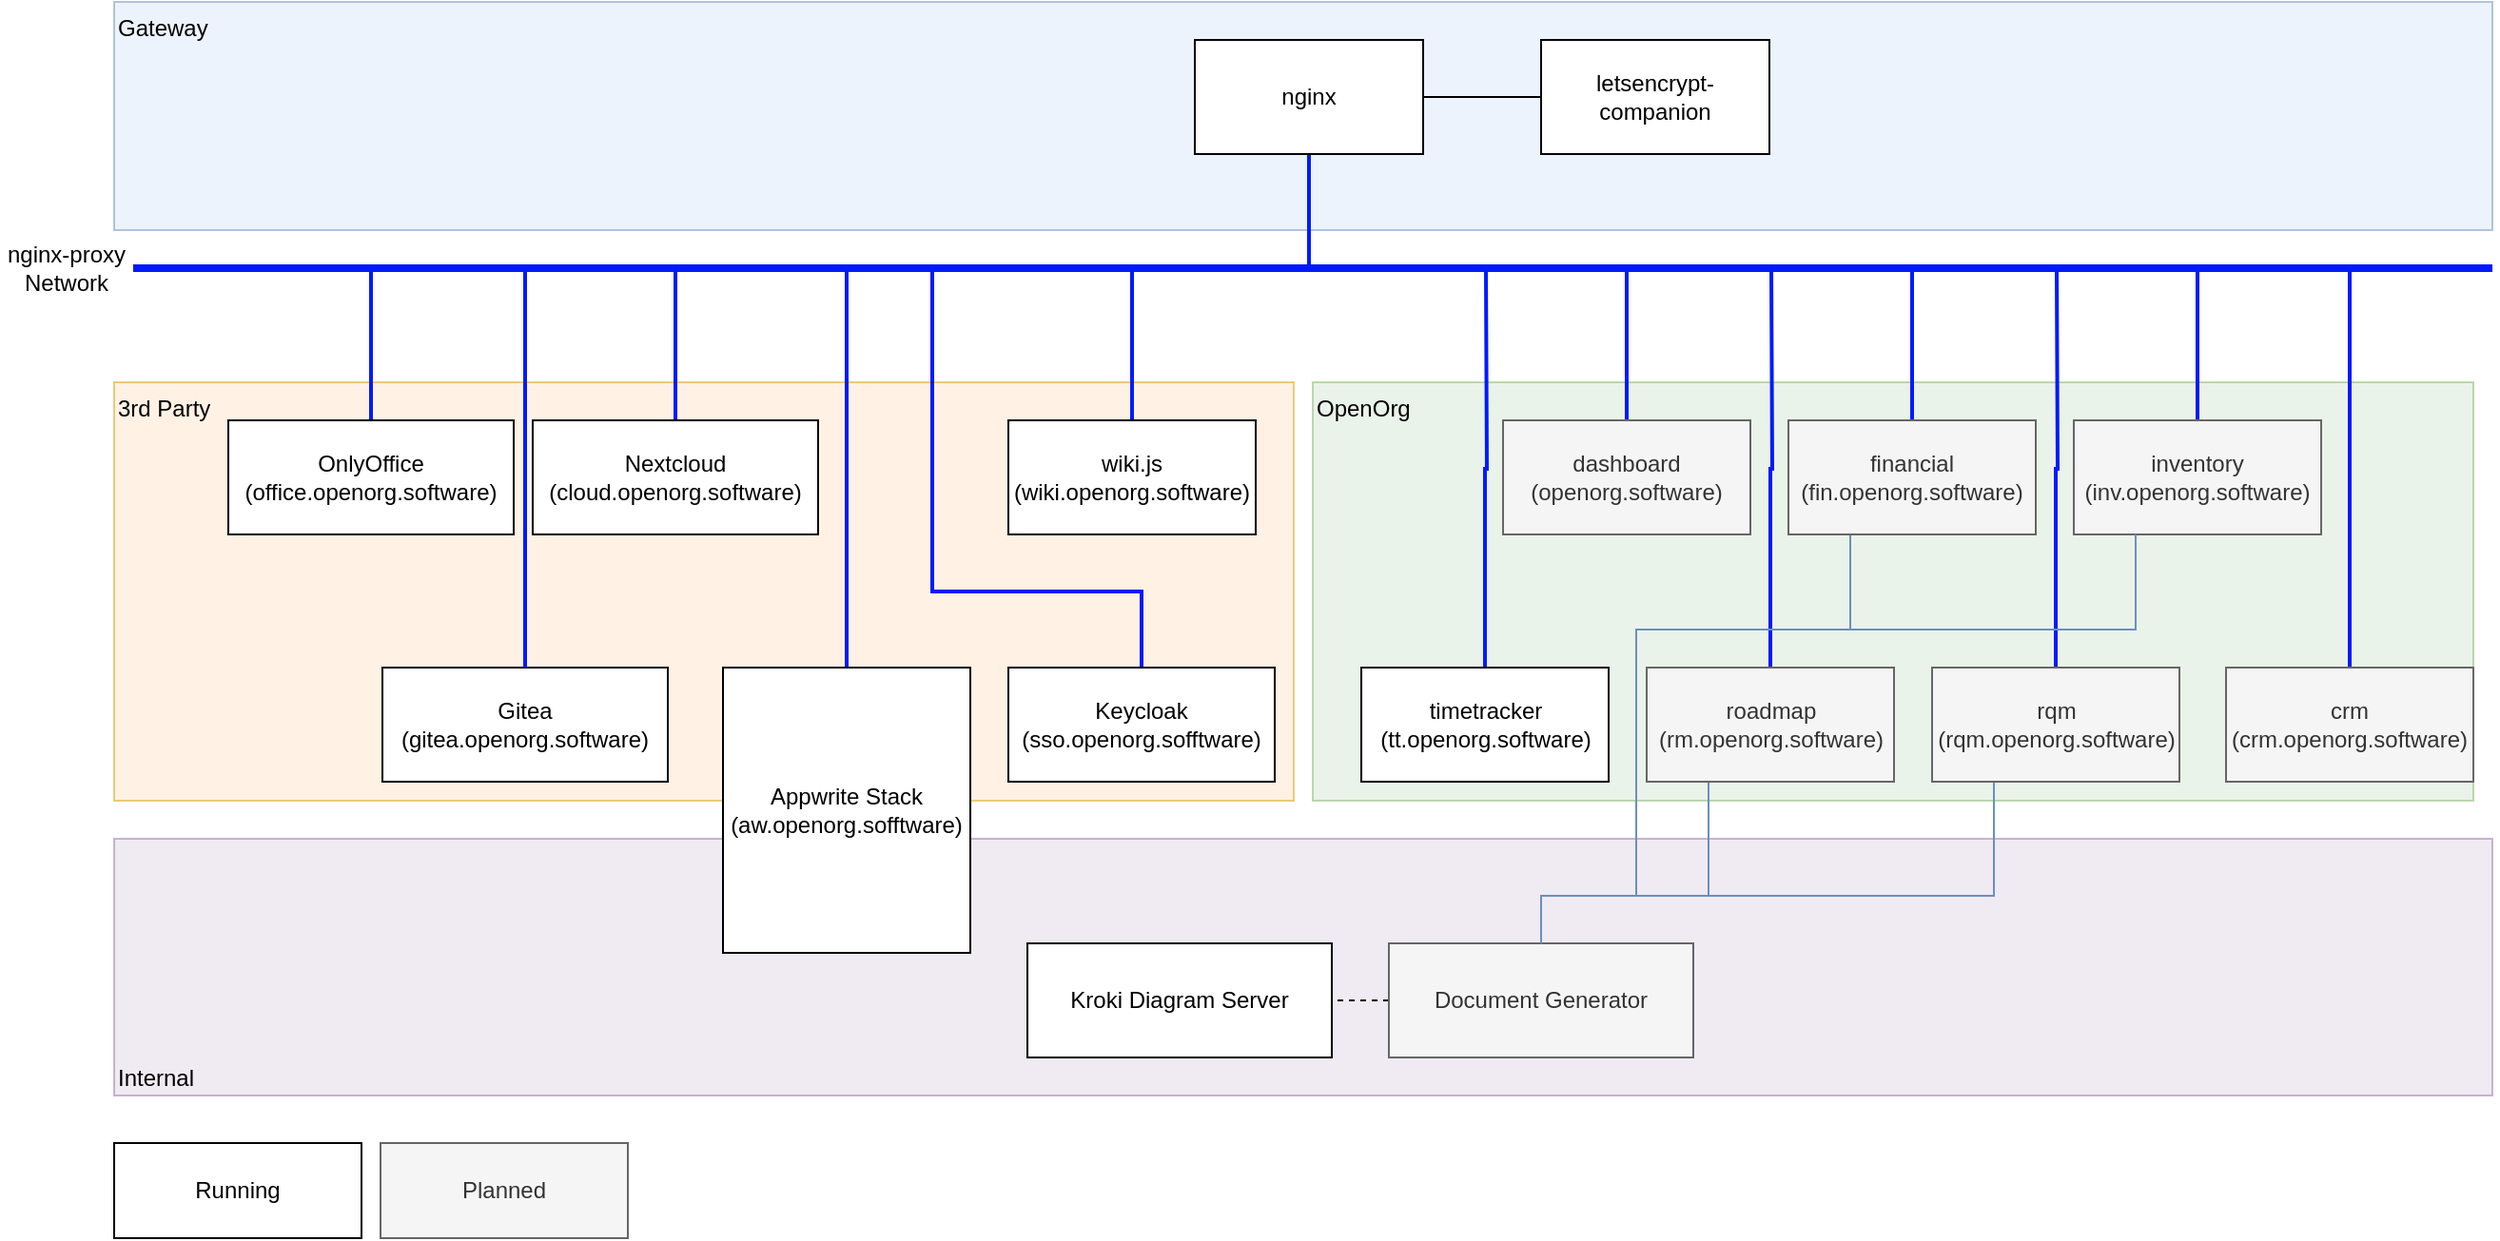 <mxfile version="14.4.3" type="device"><diagram id="NVF5KnnwLWZ23T1K3o76" name="Seite-1"><mxGraphModel dx="2926" dy="1657" grid="1" gridSize="10" guides="1" tooltips="1" connect="1" arrows="1" fold="1" page="1" pageScale="1" pageWidth="827" pageHeight="1169" math="0" shadow="0"><root><mxCell id="0"/><mxCell id="1" parent="0"/><mxCell id="IIYthNdq82t04iLLQBB_-1" value="Internal" style="rounded=0;whiteSpace=wrap;html=1;align=left;verticalAlign=bottom;opacity=50;fillColor=#e1d5e7;strokeColor=#9673a6;" parent="1" vertex="1"><mxGeometry x="250" y="490" width="1250" height="135" as="geometry"/></mxCell><mxCell id="fnUVOKkq8MFLPM2zdH6A-6" value="Gateway" style="rounded=0;whiteSpace=wrap;html=1;align=left;verticalAlign=top;fillColor=#dae8fc;strokeColor=#6c8ebf;opacity=50;" parent="1" vertex="1"><mxGeometry x="250" y="50" width="1250" height="120" as="geometry"/></mxCell><mxCell id="fnUVOKkq8MFLPM2zdH6A-4" value="OpenOrg" style="rounded=0;whiteSpace=wrap;html=1;align=left;verticalAlign=top;opacity=50;fillColor=#d5e8d4;strokeColor=#82b366;" parent="1" vertex="1"><mxGeometry x="880" y="250" width="610" height="220" as="geometry"/></mxCell><mxCell id="fnUVOKkq8MFLPM2zdH6A-3" value="3rd Party" style="rounded=0;whiteSpace=wrap;html=1;align=left;verticalAlign=top;opacity=50;fillColor=#ffe6cc;strokeColor=#d79b00;" parent="1" vertex="1"><mxGeometry x="250" y="250" width="620" height="220" as="geometry"/></mxCell><mxCell id="0bxoFhyXgfgk3MIaRMCo-9" style="edgeStyle=orthogonalEdgeStyle;rounded=0;orthogonalLoop=1;jettySize=auto;html=1;exitX=0.5;exitY=0;exitDx=0;exitDy=0;endArrow=none;endFill=0;strokeColor=#001AFF;strokeWidth=2;" parent="1" source="fnUVOKkq8MFLPM2zdH6A-1" edge="1"><mxGeometry relative="1" as="geometry"><mxPoint x="635" y="190" as="targetPoint"/></mxGeometry></mxCell><mxCell id="fnUVOKkq8MFLPM2zdH6A-1" value="Appwrite Stack&lt;br&gt;(aw.openorg.sofftware)" style="rounded=0;whiteSpace=wrap;html=1;" parent="1" vertex="1"><mxGeometry x="570" y="400" width="130" height="150" as="geometry"/></mxCell><mxCell id="0bxoFhyXgfgk3MIaRMCo-17" style="edgeStyle=orthogonalEdgeStyle;rounded=0;orthogonalLoop=1;jettySize=auto;html=1;exitX=0.5;exitY=0;exitDx=0;exitDy=0;endArrow=none;endFill=0;strokeColor=#001AFF;strokeWidth=2;" parent="1" source="fnUVOKkq8MFLPM2zdH6A-2" edge="1"><mxGeometry relative="1" as="geometry"><mxPoint x="971" y="190" as="targetPoint"/></mxGeometry></mxCell><mxCell id="fnUVOKkq8MFLPM2zdH6A-2" value="timetracker&lt;br&gt;(tt.openorg.software)" style="rounded=0;whiteSpace=wrap;html=1;" parent="1" vertex="1"><mxGeometry x="905.5" y="400" width="130" height="60" as="geometry"/></mxCell><mxCell id="fnUVOKkq8MFLPM2zdH6A-8" style="edgeStyle=orthogonalEdgeStyle;rounded=0;orthogonalLoop=1;jettySize=auto;html=1;exitX=1;exitY=0.5;exitDx=0;exitDy=0;entryX=0;entryY=0.5;entryDx=0;entryDy=0;endArrow=none;endFill=0;" parent="1" source="fnUVOKkq8MFLPM2zdH6A-5" target="fnUVOKkq8MFLPM2zdH6A-7" edge="1"><mxGeometry relative="1" as="geometry"/></mxCell><mxCell id="0bxoFhyXgfgk3MIaRMCo-18" style="edgeStyle=orthogonalEdgeStyle;rounded=0;orthogonalLoop=1;jettySize=auto;html=1;exitX=0.5;exitY=1;exitDx=0;exitDy=0;endArrow=none;endFill=0;strokeColor=#001AFF;strokeWidth=2;" parent="1" source="fnUVOKkq8MFLPM2zdH6A-5" edge="1"><mxGeometry relative="1" as="geometry"><mxPoint x="878" y="190" as="targetPoint"/></mxGeometry></mxCell><mxCell id="fnUVOKkq8MFLPM2zdH6A-5" value="nginx" style="rounded=0;whiteSpace=wrap;html=1;" parent="1" vertex="1"><mxGeometry x="818" y="70" width="120" height="60" as="geometry"/></mxCell><mxCell id="fnUVOKkq8MFLPM2zdH6A-7" value="letsencrypt-companion" style="rounded=0;whiteSpace=wrap;html=1;" parent="1" vertex="1"><mxGeometry x="1000" y="70" width="120" height="60" as="geometry"/></mxCell><mxCell id="0bxoFhyXgfgk3MIaRMCo-10" style="edgeStyle=orthogonalEdgeStyle;rounded=0;orthogonalLoop=1;jettySize=auto;html=1;exitX=0.5;exitY=0;exitDx=0;exitDy=0;endArrow=none;endFill=0;strokeColor=#001AFF;strokeWidth=2;" parent="1" source="IIYthNdq82t04iLLQBB_-2" edge="1"><mxGeometry relative="1" as="geometry"><mxPoint x="680" y="190" as="targetPoint"/><Array as="points"><mxPoint x="790" y="360"/><mxPoint x="680" y="360"/></Array></mxGeometry></mxCell><mxCell id="IIYthNdq82t04iLLQBB_-2" value="Keycloak&lt;br&gt;(sso.openorg.sofftware)" style="rounded=0;whiteSpace=wrap;html=1;" parent="1" vertex="1"><mxGeometry x="720" y="400" width="140" height="60" as="geometry"/></mxCell><mxCell id="IIYthNdq82t04iLLQBB_-3" value="Kroki Diagram Server" style="rounded=0;whiteSpace=wrap;html=1;" parent="1" vertex="1"><mxGeometry x="730" y="545" width="160" height="60" as="geometry"/></mxCell><mxCell id="f_PxtUMd_-kpLIVHqvPO-4" style="edgeStyle=orthogonalEdgeStyle;rounded=0;orthogonalLoop=1;jettySize=auto;html=1;exitX=0.25;exitY=1;exitDx=0;exitDy=0;entryX=0.5;entryY=0;entryDx=0;entryDy=0;endArrow=none;endFill=0;fillColor=#dae8fc;strokeColor=#6c8ebf;" parent="1" source="IIYthNdq82t04iLLQBB_-4" target="f_PxtUMd_-kpLIVHqvPO-2" edge="1"><mxGeometry relative="1" as="geometry"><Array as="points"><mxPoint x="1088" y="520"/><mxPoint x="1000" y="520"/></Array></mxGeometry></mxCell><mxCell id="0bxoFhyXgfgk3MIaRMCo-16" style="edgeStyle=orthogonalEdgeStyle;rounded=0;orthogonalLoop=1;jettySize=auto;html=1;exitX=0.5;exitY=0;exitDx=0;exitDy=0;endArrow=none;endFill=0;strokeColor=#001AFF;strokeWidth=2;" parent="1" source="IIYthNdq82t04iLLQBB_-4" edge="1"><mxGeometry relative="1" as="geometry"><mxPoint x="1121" y="190" as="targetPoint"/></mxGeometry></mxCell><mxCell id="IIYthNdq82t04iLLQBB_-4" value="roadmap&lt;br&gt;(rm.openorg.software)" style="rounded=0;whiteSpace=wrap;html=1;fillColor=#f5f5f5;strokeColor=#666666;fontColor=#333333;" parent="1" vertex="1"><mxGeometry x="1055.5" y="400" width="130" height="60" as="geometry"/></mxCell><mxCell id="f_PxtUMd_-kpLIVHqvPO-5" style="edgeStyle=orthogonalEdgeStyle;rounded=0;orthogonalLoop=1;jettySize=auto;html=1;exitX=0.25;exitY=1;exitDx=0;exitDy=0;entryX=0.5;entryY=0;entryDx=0;entryDy=0;endArrow=none;endFill=0;fillColor=#dae8fc;strokeColor=#6c8ebf;" parent="1" source="IIYthNdq82t04iLLQBB_-9" target="f_PxtUMd_-kpLIVHqvPO-2" edge="1"><mxGeometry relative="1" as="geometry"><Array as="points"><mxPoint x="1238" y="520"/><mxPoint x="1000" y="520"/></Array></mxGeometry></mxCell><mxCell id="0bxoFhyXgfgk3MIaRMCo-15" style="edgeStyle=orthogonalEdgeStyle;rounded=0;orthogonalLoop=1;jettySize=auto;html=1;exitX=0.5;exitY=0;exitDx=0;exitDy=0;endArrow=none;endFill=0;strokeColor=#001AFF;strokeWidth=2;" parent="1" source="IIYthNdq82t04iLLQBB_-9" edge="1"><mxGeometry relative="1" as="geometry"><mxPoint x="1271" y="190" as="targetPoint"/></mxGeometry></mxCell><mxCell id="IIYthNdq82t04iLLQBB_-9" value="rqm&lt;br&gt;(rqm.openorg.software)" style="rounded=0;whiteSpace=wrap;html=1;fillColor=#f5f5f5;strokeColor=#666666;fontColor=#333333;" parent="1" vertex="1"><mxGeometry x="1205.5" y="400" width="130" height="60" as="geometry"/></mxCell><mxCell id="0bxoFhyXgfgk3MIaRMCo-11" style="edgeStyle=orthogonalEdgeStyle;rounded=0;orthogonalLoop=1;jettySize=auto;html=1;exitX=0.5;exitY=0;exitDx=0;exitDy=0;endArrow=none;endFill=0;strokeColor=#001AFF;strokeWidth=2;" parent="1" source="IIYthNdq82t04iLLQBB_-11" edge="1"><mxGeometry relative="1" as="geometry"><mxPoint x="1045" y="190" as="targetPoint"/></mxGeometry></mxCell><mxCell id="IIYthNdq82t04iLLQBB_-11" value="dashboard&lt;br&gt;(openorg.software)" style="rounded=0;whiteSpace=wrap;html=1;sketch=0;glass=0;fillColor=#f5f5f5;strokeColor=#666666;fontColor=#333333;" parent="1" vertex="1"><mxGeometry x="980" y="270" width="130" height="60" as="geometry"/></mxCell><mxCell id="0bxoFhyXgfgk3MIaRMCo-14" style="edgeStyle=orthogonalEdgeStyle;rounded=0;orthogonalLoop=1;jettySize=auto;html=1;exitX=0.5;exitY=0;exitDx=0;exitDy=0;endArrow=none;endFill=0;strokeColor=#001AFF;strokeWidth=2;" parent="1" source="IIYthNdq82t04iLLQBB_-14" edge="1"><mxGeometry relative="1" as="geometry"><mxPoint x="1425" y="190" as="targetPoint"/></mxGeometry></mxCell><mxCell id="IIYthNdq82t04iLLQBB_-14" value="crm&lt;br&gt;(crm.openorg.software)" style="rounded=0;whiteSpace=wrap;html=1;fillColor=#f5f5f5;strokeColor=#666666;fontColor=#333333;" parent="1" vertex="1"><mxGeometry x="1360" y="400" width="130" height="60" as="geometry"/></mxCell><mxCell id="IIYthNdq82t04iLLQBB_-16" value="Running" style="rounded=0;whiteSpace=wrap;html=1;" parent="1" vertex="1"><mxGeometry x="250" y="650" width="130" height="50" as="geometry"/></mxCell><mxCell id="IIYthNdq82t04iLLQBB_-17" value="Planned" style="rounded=0;whiteSpace=wrap;html=1;fillColor=#f5f5f5;strokeColor=#666666;fontColor=#333333;" parent="1" vertex="1"><mxGeometry x="390" y="650" width="130" height="50" as="geometry"/></mxCell><mxCell id="f_PxtUMd_-kpLIVHqvPO-3" style="edgeStyle=orthogonalEdgeStyle;rounded=0;orthogonalLoop=1;jettySize=auto;html=1;exitX=0.25;exitY=1;exitDx=0;exitDy=0;endArrow=none;endFill=0;fillColor=#dae8fc;strokeColor=#6c8ebf;entryX=0.5;entryY=0;entryDx=0;entryDy=0;" parent="1" source="IIYthNdq82t04iLLQBB_-18" target="f_PxtUMd_-kpLIVHqvPO-2" edge="1"><mxGeometry relative="1" as="geometry"><Array as="points"><mxPoint x="1162" y="380"/><mxPoint x="1050" y="380"/><mxPoint x="1050" y="520"/><mxPoint x="1000" y="520"/></Array></mxGeometry></mxCell><mxCell id="0bxoFhyXgfgk3MIaRMCo-12" style="edgeStyle=orthogonalEdgeStyle;rounded=0;orthogonalLoop=1;jettySize=auto;html=1;exitX=0.5;exitY=0;exitDx=0;exitDy=0;endArrow=none;endFill=0;strokeColor=#001AFF;strokeWidth=2;" parent="1" source="IIYthNdq82t04iLLQBB_-18" edge="1"><mxGeometry relative="1" as="geometry"><mxPoint x="1195" y="190" as="targetPoint"/></mxGeometry></mxCell><mxCell id="IIYthNdq82t04iLLQBB_-18" value="financial&lt;br&gt;(fin.openorg.software)" style="rounded=0;whiteSpace=wrap;html=1;fillColor=#f5f5f5;strokeColor=#666666;fontColor=#333333;" parent="1" vertex="1"><mxGeometry x="1130" y="270" width="130" height="60" as="geometry"/></mxCell><mxCell id="0bxoFhyXgfgk3MIaRMCo-13" style="edgeStyle=orthogonalEdgeStyle;rounded=0;orthogonalLoop=1;jettySize=auto;html=1;exitX=0.5;exitY=0;exitDx=0;exitDy=0;endArrow=none;endFill=0;strokeColor=#001AFF;strokeWidth=2;" parent="1" source="cbKJFvCkpZ3SDHSSV4CK-2" edge="1"><mxGeometry relative="1" as="geometry"><mxPoint x="1345" y="190" as="targetPoint"/></mxGeometry></mxCell><mxCell id="cbKJFvCkpZ3SDHSSV4CK-2" value="inventory&lt;br&gt;(inv.openorg.software)" style="rounded=0;whiteSpace=wrap;html=1;fillColor=#f5f5f5;strokeColor=#666666;fontColor=#333333;" parent="1" vertex="1"><mxGeometry x="1280" y="270" width="130" height="60" as="geometry"/></mxCell><mxCell id="NgavVHhnIhEZqsdHGK2R-2" style="edgeStyle=orthogonalEdgeStyle;rounded=0;orthogonalLoop=1;jettySize=auto;html=1;exitX=0;exitY=0.5;exitDx=0;exitDy=0;entryX=1;entryY=0.5;entryDx=0;entryDy=0;endArrow=none;endFill=0;dashed=1;" parent="1" source="f_PxtUMd_-kpLIVHqvPO-2" target="IIYthNdq82t04iLLQBB_-3" edge="1"><mxGeometry relative="1" as="geometry"/></mxCell><mxCell id="f_PxtUMd_-kpLIVHqvPO-2" value="Document Generator" style="rounded=0;whiteSpace=wrap;html=1;fillColor=#f5f5f5;strokeColor=#666666;fontColor=#333333;" parent="1" vertex="1"><mxGeometry x="920" y="545" width="160" height="60" as="geometry"/></mxCell><mxCell id="0bxoFhyXgfgk3MIaRMCo-8" style="edgeStyle=orthogonalEdgeStyle;rounded=0;orthogonalLoop=1;jettySize=auto;html=1;exitX=0.5;exitY=0;exitDx=0;exitDy=0;endArrow=none;endFill=0;strokeColor=#001AFF;strokeWidth=2;" parent="1" source="f_PxtUMd_-kpLIVHqvPO-6" edge="1"><mxGeometry relative="1" as="geometry"><mxPoint x="785" y="190" as="targetPoint"/></mxGeometry></mxCell><mxCell id="f_PxtUMd_-kpLIVHqvPO-6" value="wiki.js&lt;br&gt;(wiki.openorg.software)" style="rounded=0;whiteSpace=wrap;html=1;" parent="1" vertex="1"><mxGeometry x="720" y="270" width="130" height="60" as="geometry"/></mxCell><mxCell id="NgavVHhnIhEZqsdHGK2R-3" style="edgeStyle=orthogonalEdgeStyle;rounded=0;orthogonalLoop=1;jettySize=auto;html=1;exitX=0.25;exitY=1;exitDx=0;exitDy=0;endArrow=none;endFill=0;fillColor=#dae8fc;strokeColor=#6c8ebf;entryX=0.5;entryY=0;entryDx=0;entryDy=0;" parent="1" source="cbKJFvCkpZ3SDHSSV4CK-2" target="f_PxtUMd_-kpLIVHqvPO-2" edge="1"><mxGeometry relative="1" as="geometry"><Array as="points"><mxPoint x="1313" y="380"/><mxPoint x="1050" y="380"/><mxPoint x="1050" y="520"/><mxPoint x="1000" y="520"/></Array><mxPoint x="1172.5" y="340.0" as="sourcePoint"/><mxPoint x="1010" y="555" as="targetPoint"/></mxGeometry></mxCell><mxCell id="0bxoFhyXgfgk3MIaRMCo-6" style="edgeStyle=orthogonalEdgeStyle;rounded=0;orthogonalLoop=1;jettySize=auto;html=1;exitX=0.5;exitY=0;exitDx=0;exitDy=0;strokeColor=#001AFF;strokeWidth=2;endArrow=none;endFill=0;" parent="1" source="0bxoFhyXgfgk3MIaRMCo-1" edge="1"><mxGeometry relative="1" as="geometry"><mxPoint x="545" y="190" as="targetPoint"/><Array as="points"><mxPoint x="545" y="190"/></Array></mxGeometry></mxCell><mxCell id="0bxoFhyXgfgk3MIaRMCo-1" value="Nextcloud&lt;br&gt;(cloud.openorg.software)" style="rounded=0;whiteSpace=wrap;html=1;" parent="1" vertex="1"><mxGeometry x="470" y="270" width="150" height="60" as="geometry"/></mxCell><mxCell id="0bxoFhyXgfgk3MIaRMCo-7" style="edgeStyle=orthogonalEdgeStyle;rounded=0;orthogonalLoop=1;jettySize=auto;html=1;exitX=0.5;exitY=0;exitDx=0;exitDy=0;endArrow=none;endFill=0;strokeColor=#001AFF;strokeWidth=2;" parent="1" source="0bxoFhyXgfgk3MIaRMCo-2" edge="1"><mxGeometry relative="1" as="geometry"><mxPoint x="385" y="190" as="targetPoint"/></mxGeometry></mxCell><mxCell id="0bxoFhyXgfgk3MIaRMCo-2" value="OnlyOffice&lt;br&gt;(office.openorg.software)" style="rounded=0;whiteSpace=wrap;html=1;" parent="1" vertex="1"><mxGeometry x="310" y="270" width="150" height="60" as="geometry"/></mxCell><mxCell id="0bxoFhyXgfgk3MIaRMCo-3" value="" style="endArrow=none;html=1;strokeWidth=4;strokeColor=#001AFF;" parent="1" edge="1"><mxGeometry width="50" height="50" relative="1" as="geometry"><mxPoint x="1500" y="190" as="sourcePoint"/><mxPoint x="260" y="190" as="targetPoint"/></mxGeometry></mxCell><mxCell id="0bxoFhyXgfgk3MIaRMCo-4" value="nginx-proxy&lt;br&gt;Network" style="text;html=1;strokeColor=none;fillColor=none;align=center;verticalAlign=middle;whiteSpace=wrap;rounded=0;" parent="1" vertex="1"><mxGeometry x="190" y="180" width="70" height="20" as="geometry"/></mxCell><mxCell id="XpgdmW92yhGtQ0qIcbsQ-1" value="Gitea&lt;br&gt;(gitea.openorg.software)" style="rounded=0;whiteSpace=wrap;html=1;" vertex="1" parent="1"><mxGeometry x="391" y="400" width="150" height="60" as="geometry"/></mxCell><mxCell id="XpgdmW92yhGtQ0qIcbsQ-2" style="edgeStyle=orthogonalEdgeStyle;rounded=0;orthogonalLoop=1;jettySize=auto;html=1;exitX=0.5;exitY=0;exitDx=0;exitDy=0;endArrow=none;endFill=0;strokeColor=#001AFF;strokeWidth=2;" edge="1" parent="1" source="XpgdmW92yhGtQ0qIcbsQ-1"><mxGeometry relative="1" as="geometry"><mxPoint x="466" y="191" as="targetPoint"/><mxPoint x="395" y="280" as="sourcePoint"/></mxGeometry></mxCell></root></mxGraphModel></diagram></mxfile>